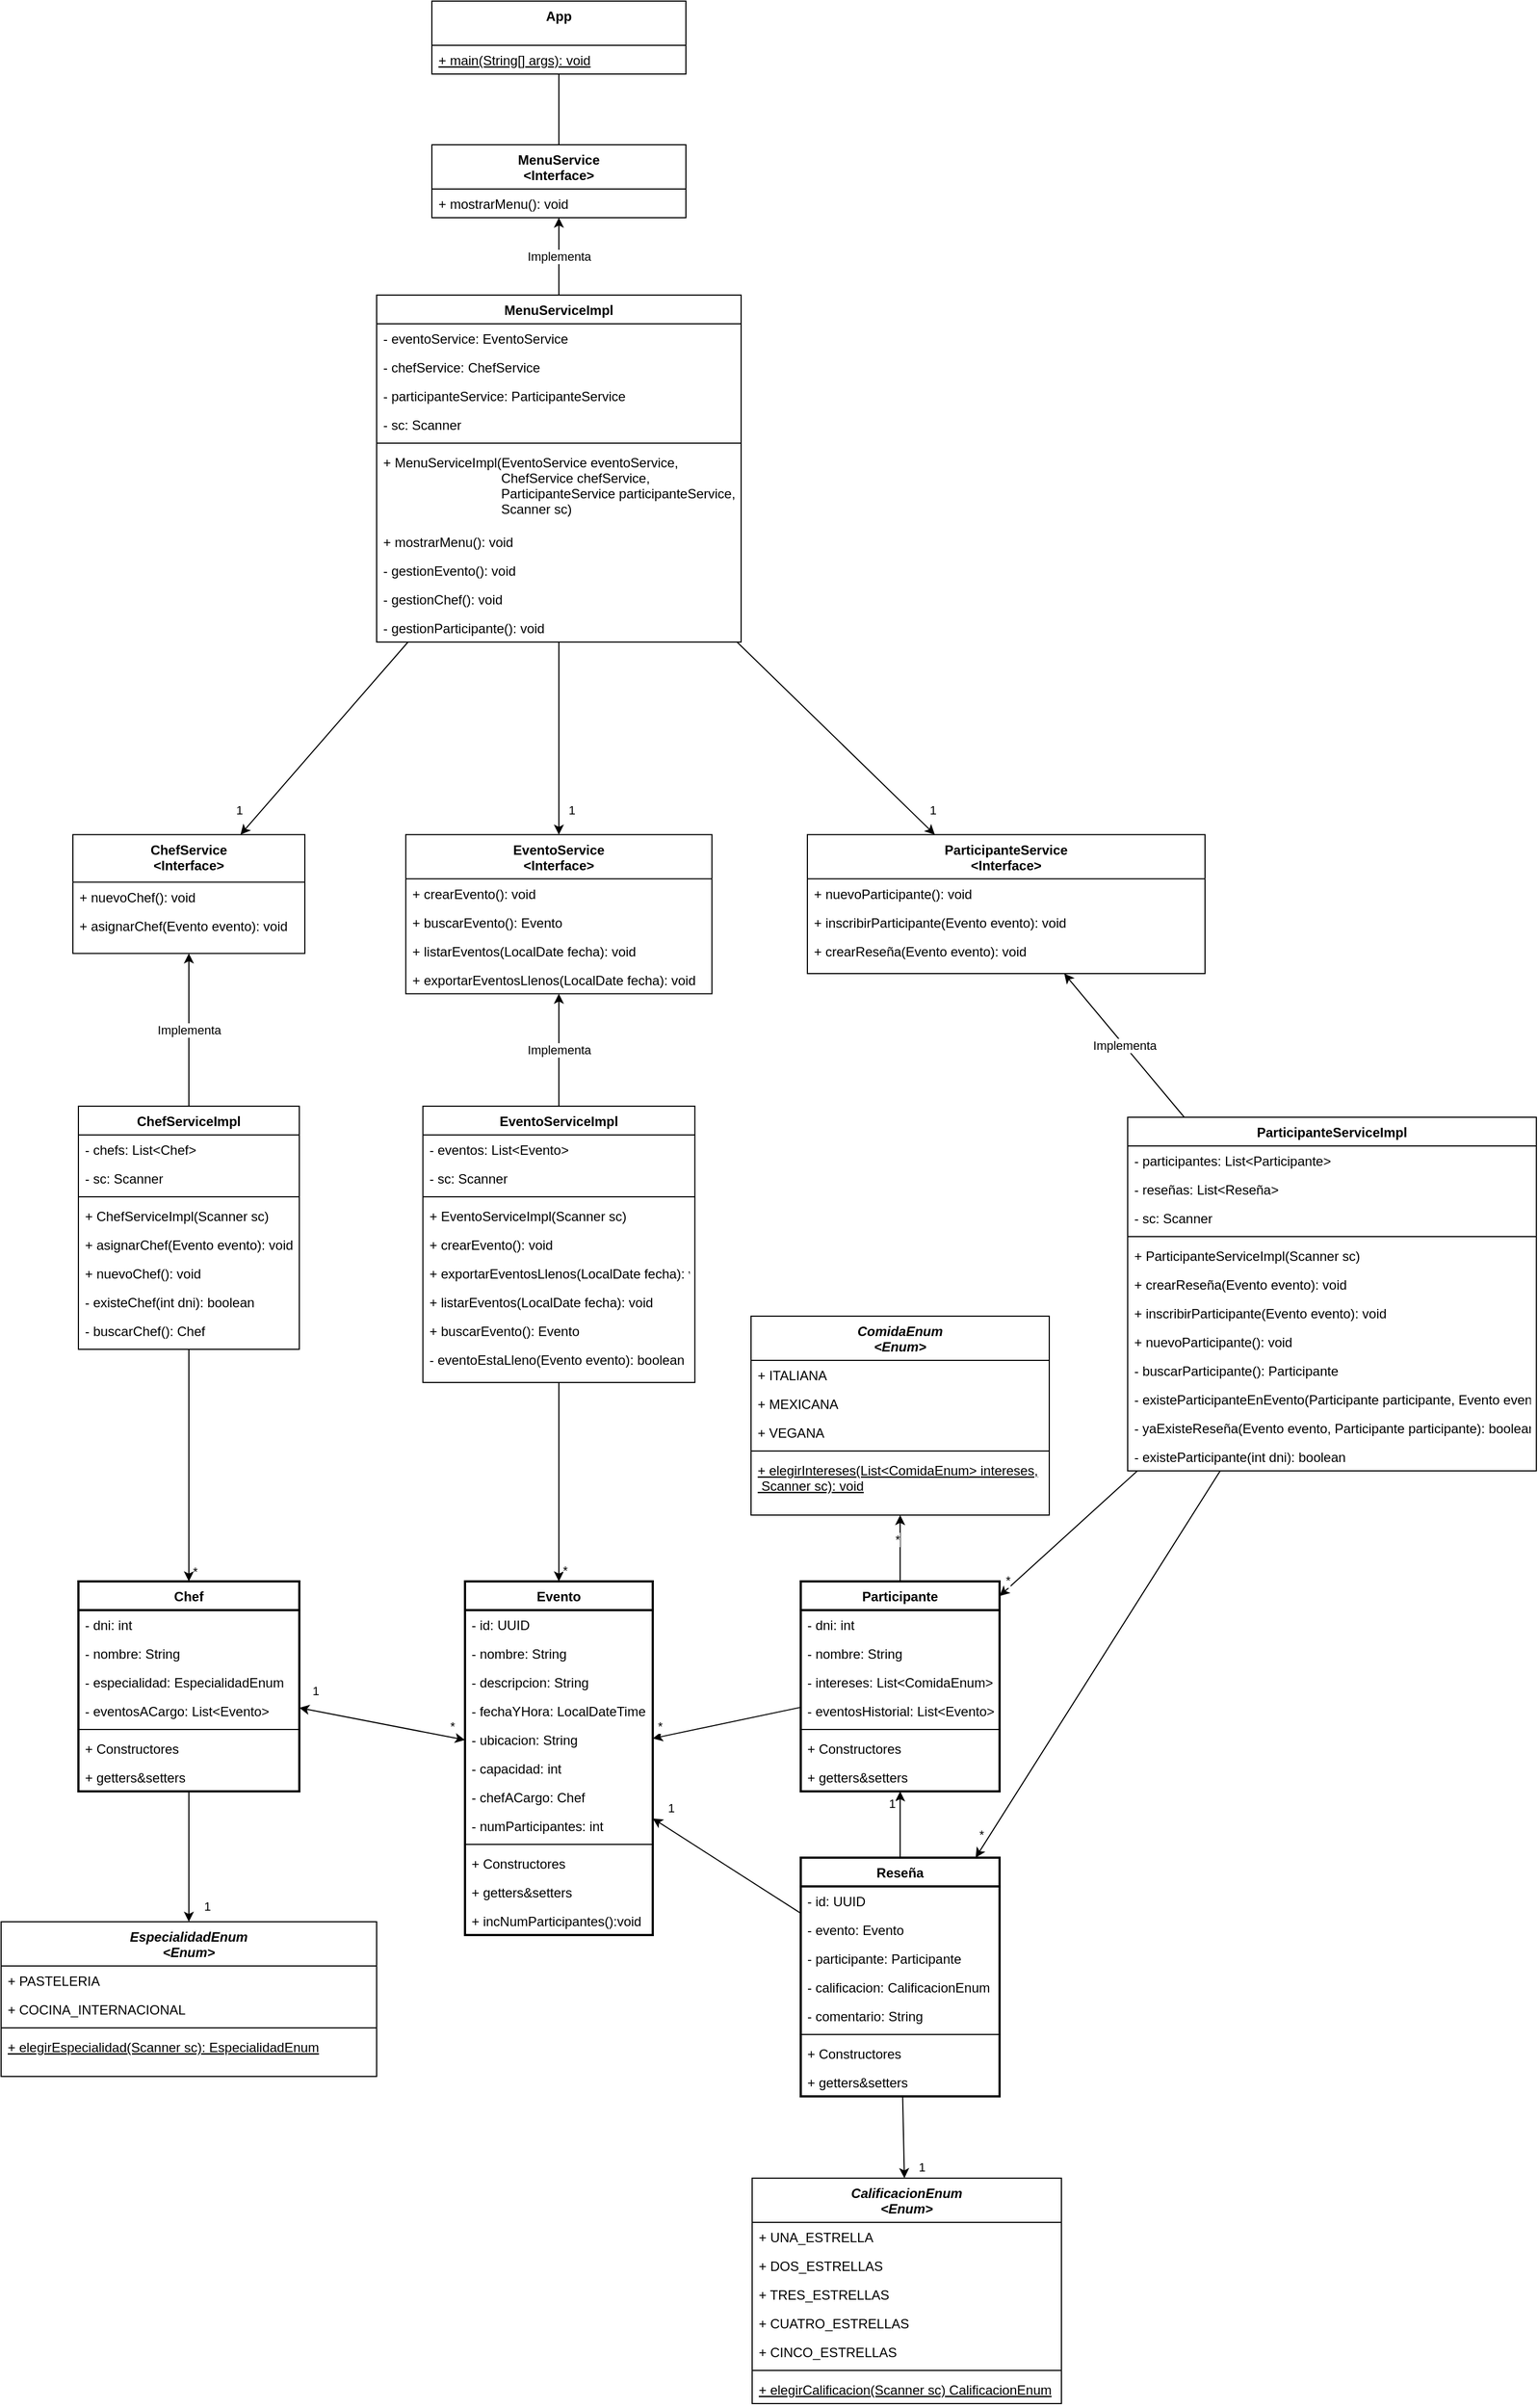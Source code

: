 <mxfile version="24.7.5">
  <diagram id="C5RBs43oDa-KdzZeNtuy" name="Page-1">
    <mxGraphModel dx="1845" dy="2944" grid="1" gridSize="10" guides="1" tooltips="1" connect="1" arrows="1" fold="1" page="1" pageScale="1" pageWidth="827" pageHeight="1169" math="0" shadow="0">
      <root>
        <mxCell id="WIyWlLk6GJQsqaUBKTNV-0" />
        <mxCell id="WIyWlLk6GJQsqaUBKTNV-1" parent="WIyWlLk6GJQsqaUBKTNV-0" />
        <mxCell id="zkfFHV4jXpPFQw0GAbJ--0" value="Evento" style="swimlane;fontStyle=1;align=center;verticalAlign=top;childLayout=stackLayout;horizontal=1;startSize=26;horizontalStack=0;resizeParent=1;resizeLast=0;collapsible=1;marginBottom=0;rounded=0;shadow=0;strokeWidth=2;" parent="WIyWlLk6GJQsqaUBKTNV-1" vertex="1">
          <mxGeometry x="20" y="240" width="170" height="320" as="geometry">
            <mxRectangle x="230" y="140" width="160" height="26" as="alternateBounds" />
          </mxGeometry>
        </mxCell>
        <mxCell id="zkfFHV4jXpPFQw0GAbJ--1" value="- id: UUID" style="text;align=left;verticalAlign=top;spacingLeft=4;spacingRight=4;overflow=hidden;rotatable=0;points=[[0,0.5],[1,0.5]];portConstraint=eastwest;" parent="zkfFHV4jXpPFQw0GAbJ--0" vertex="1">
          <mxGeometry y="26" width="170" height="26" as="geometry" />
        </mxCell>
        <mxCell id="zkfFHV4jXpPFQw0GAbJ--2" value="- nombre: String" style="text;align=left;verticalAlign=top;spacingLeft=4;spacingRight=4;overflow=hidden;rotatable=0;points=[[0,0.5],[1,0.5]];portConstraint=eastwest;rounded=0;shadow=0;html=0;" parent="zkfFHV4jXpPFQw0GAbJ--0" vertex="1">
          <mxGeometry y="52" width="170" height="26" as="geometry" />
        </mxCell>
        <mxCell id="zkfFHV4jXpPFQw0GAbJ--3" value="- descripcion: String" style="text;align=left;verticalAlign=top;spacingLeft=4;spacingRight=4;overflow=hidden;rotatable=0;points=[[0,0.5],[1,0.5]];portConstraint=eastwest;rounded=0;shadow=0;html=0;" parent="zkfFHV4jXpPFQw0GAbJ--0" vertex="1">
          <mxGeometry y="78" width="170" height="26" as="geometry" />
        </mxCell>
        <mxCell id="b6IO7Tw6n1hfaN_o9Tpw-0" value="- fechaYHora: LocalDateTime" style="text;align=left;verticalAlign=top;spacingLeft=4;spacingRight=4;overflow=hidden;rotatable=0;points=[[0,0.5],[1,0.5]];portConstraint=eastwest;rounded=0;shadow=0;html=0;" parent="zkfFHV4jXpPFQw0GAbJ--0" vertex="1">
          <mxGeometry y="104" width="170" height="26" as="geometry" />
        </mxCell>
        <mxCell id="b6IO7Tw6n1hfaN_o9Tpw-1" value="- ubicacion: String" style="text;align=left;verticalAlign=top;spacingLeft=4;spacingRight=4;overflow=hidden;rotatable=0;points=[[0,0.5],[1,0.5]];portConstraint=eastwest;rounded=0;shadow=0;html=0;" parent="zkfFHV4jXpPFQw0GAbJ--0" vertex="1">
          <mxGeometry y="130" width="170" height="26" as="geometry" />
        </mxCell>
        <mxCell id="b6IO7Tw6n1hfaN_o9Tpw-2" value="- capacidad: int" style="text;align=left;verticalAlign=top;spacingLeft=4;spacingRight=4;overflow=hidden;rotatable=0;points=[[0,0.5],[1,0.5]];portConstraint=eastwest;rounded=0;shadow=0;html=0;" parent="zkfFHV4jXpPFQw0GAbJ--0" vertex="1">
          <mxGeometry y="156" width="170" height="26" as="geometry" />
        </mxCell>
        <mxCell id="b6IO7Tw6n1hfaN_o9Tpw-3" value="- chefACargo: Chef" style="text;align=left;verticalAlign=top;spacingLeft=4;spacingRight=4;overflow=hidden;rotatable=0;points=[[0,0.5],[1,0.5]];portConstraint=eastwest;rounded=0;shadow=0;html=0;" parent="zkfFHV4jXpPFQw0GAbJ--0" vertex="1">
          <mxGeometry y="182" width="170" height="26" as="geometry" />
        </mxCell>
        <mxCell id="wT4c7gh8vurKFUiNGdvU-14" value="- numParticipantes: int" style="text;align=left;verticalAlign=top;spacingLeft=4;spacingRight=4;overflow=hidden;rotatable=0;points=[[0,0.5],[1,0.5]];portConstraint=eastwest;rounded=0;shadow=0;html=0;" parent="zkfFHV4jXpPFQw0GAbJ--0" vertex="1">
          <mxGeometry y="208" width="170" height="26" as="geometry" />
        </mxCell>
        <mxCell id="zkfFHV4jXpPFQw0GAbJ--4" value="" style="line;html=1;strokeWidth=1;align=left;verticalAlign=middle;spacingTop=-1;spacingLeft=3;spacingRight=3;rotatable=0;labelPosition=right;points=[];portConstraint=eastwest;" parent="zkfFHV4jXpPFQw0GAbJ--0" vertex="1">
          <mxGeometry y="234" width="170" height="8" as="geometry" />
        </mxCell>
        <mxCell id="JpKr2Qf1cNr2t3Nfq3L3-31" value="+ Constructores" style="text;align=left;verticalAlign=top;spacingLeft=4;spacingRight=4;overflow=hidden;rotatable=0;points=[[0,0.5],[1,0.5]];portConstraint=eastwest;" parent="zkfFHV4jXpPFQw0GAbJ--0" vertex="1">
          <mxGeometry y="242" width="170" height="26" as="geometry" />
        </mxCell>
        <mxCell id="zkfFHV4jXpPFQw0GAbJ--5" value="+ getters&amp;setters" style="text;align=left;verticalAlign=top;spacingLeft=4;spacingRight=4;overflow=hidden;rotatable=0;points=[[0,0.5],[1,0.5]];portConstraint=eastwest;" parent="zkfFHV4jXpPFQw0GAbJ--0" vertex="1">
          <mxGeometry y="268" width="170" height="26" as="geometry" />
        </mxCell>
        <mxCell id="wT4c7gh8vurKFUiNGdvU-17" value="+ incNumParticipantes():void" style="text;align=left;verticalAlign=top;spacingLeft=4;spacingRight=4;overflow=hidden;rotatable=0;points=[[0,0.5],[1,0.5]];portConstraint=eastwest;" parent="zkfFHV4jXpPFQw0GAbJ--0" vertex="1">
          <mxGeometry y="294" width="170" height="26" as="geometry" />
        </mxCell>
        <mxCell id="b6IO7Tw6n1hfaN_o9Tpw-4" value="Chef" style="swimlane;fontStyle=1;align=center;verticalAlign=top;childLayout=stackLayout;horizontal=1;startSize=26;horizontalStack=0;resizeParent=1;resizeLast=0;collapsible=1;marginBottom=0;rounded=0;shadow=0;strokeWidth=2;" parent="WIyWlLk6GJQsqaUBKTNV-1" vertex="1">
          <mxGeometry x="-330" y="240" width="200" height="190" as="geometry">
            <mxRectangle x="230" y="140" width="160" height="26" as="alternateBounds" />
          </mxGeometry>
        </mxCell>
        <mxCell id="b6IO7Tw6n1hfaN_o9Tpw-5" value="- dni: int" style="text;align=left;verticalAlign=top;spacingLeft=4;spacingRight=4;overflow=hidden;rotatable=0;points=[[0,0.5],[1,0.5]];portConstraint=eastwest;" parent="b6IO7Tw6n1hfaN_o9Tpw-4" vertex="1">
          <mxGeometry y="26" width="200" height="26" as="geometry" />
        </mxCell>
        <mxCell id="b6IO7Tw6n1hfaN_o9Tpw-6" value="- nombre: String" style="text;align=left;verticalAlign=top;spacingLeft=4;spacingRight=4;overflow=hidden;rotatable=0;points=[[0,0.5],[1,0.5]];portConstraint=eastwest;rounded=0;shadow=0;html=0;" parent="b6IO7Tw6n1hfaN_o9Tpw-4" vertex="1">
          <mxGeometry y="52" width="200" height="26" as="geometry" />
        </mxCell>
        <mxCell id="b6IO7Tw6n1hfaN_o9Tpw-7" value="- especialidad: EspecialidadEnum" style="text;align=left;verticalAlign=top;spacingLeft=4;spacingRight=4;overflow=hidden;rotatable=0;points=[[0,0.5],[1,0.5]];portConstraint=eastwest;rounded=0;shadow=0;html=0;" parent="b6IO7Tw6n1hfaN_o9Tpw-4" vertex="1">
          <mxGeometry y="78" width="200" height="26" as="geometry" />
        </mxCell>
        <mxCell id="b6IO7Tw6n1hfaN_o9Tpw-8" value="- eventosACargo: List&lt;Evento&gt;" style="text;align=left;verticalAlign=top;spacingLeft=4;spacingRight=4;overflow=hidden;rotatable=0;points=[[0,0.5],[1,0.5]];portConstraint=eastwest;rounded=0;shadow=0;html=0;" parent="b6IO7Tw6n1hfaN_o9Tpw-4" vertex="1">
          <mxGeometry y="104" width="200" height="26" as="geometry" />
        </mxCell>
        <mxCell id="b6IO7Tw6n1hfaN_o9Tpw-12" value="" style="line;html=1;strokeWidth=1;align=left;verticalAlign=middle;spacingTop=-1;spacingLeft=3;spacingRight=3;rotatable=0;labelPosition=right;points=[];portConstraint=eastwest;" parent="b6IO7Tw6n1hfaN_o9Tpw-4" vertex="1">
          <mxGeometry y="130" width="200" height="8" as="geometry" />
        </mxCell>
        <mxCell id="b6IO7Tw6n1hfaN_o9Tpw-13" value="+ Constructores" style="text;align=left;verticalAlign=top;spacingLeft=4;spacingRight=4;overflow=hidden;rotatable=0;points=[[0,0.5],[1,0.5]];portConstraint=eastwest;" parent="b6IO7Tw6n1hfaN_o9Tpw-4" vertex="1">
          <mxGeometry y="138" width="200" height="26" as="geometry" />
        </mxCell>
        <mxCell id="JpKr2Qf1cNr2t3Nfq3L3-30" value="+ getters&amp;setters" style="text;align=left;verticalAlign=top;spacingLeft=4;spacingRight=4;overflow=hidden;rotatable=0;points=[[0,0.5],[1,0.5]];portConstraint=eastwest;" parent="b6IO7Tw6n1hfaN_o9Tpw-4" vertex="1">
          <mxGeometry y="164" width="200" height="26" as="geometry" />
        </mxCell>
        <mxCell id="b6IO7Tw6n1hfaN_o9Tpw-14" value="EspecialidadEnum&#xa;&lt;Enum&gt;" style="swimlane;fontStyle=3;align=center;verticalAlign=top;childLayout=stackLayout;horizontal=1;startSize=40;horizontalStack=0;resizeParent=1;resizeLast=0;collapsible=1;marginBottom=0;rounded=0;shadow=0;strokeWidth=1;" parent="WIyWlLk6GJQsqaUBKTNV-1" vertex="1">
          <mxGeometry x="-400" y="548" width="340" height="140" as="geometry">
            <mxRectangle x="230" y="140" width="160" height="26" as="alternateBounds" />
          </mxGeometry>
        </mxCell>
        <mxCell id="b6IO7Tw6n1hfaN_o9Tpw-15" value="+ PASTELERIA" style="text;align=left;verticalAlign=top;spacingLeft=4;spacingRight=4;overflow=hidden;rotatable=0;points=[[0,0.5],[1,0.5]];portConstraint=eastwest;" parent="b6IO7Tw6n1hfaN_o9Tpw-14" vertex="1">
          <mxGeometry y="40" width="340" height="26" as="geometry" />
        </mxCell>
        <mxCell id="b6IO7Tw6n1hfaN_o9Tpw-24" value="+ COCINA_INTERNACIONAL" style="text;align=left;verticalAlign=top;spacingLeft=4;spacingRight=4;overflow=hidden;rotatable=0;points=[[0,0.5],[1,0.5]];portConstraint=eastwest;" parent="b6IO7Tw6n1hfaN_o9Tpw-14" vertex="1">
          <mxGeometry y="66" width="340" height="26" as="geometry" />
        </mxCell>
        <mxCell id="wT4c7gh8vurKFUiNGdvU-2" value="" style="line;html=1;strokeWidth=1;align=left;verticalAlign=middle;spacingTop=-1;spacingLeft=3;spacingRight=3;rotatable=0;labelPosition=right;points=[];portConstraint=eastwest;" parent="b6IO7Tw6n1hfaN_o9Tpw-14" vertex="1">
          <mxGeometry y="92" width="340" height="8" as="geometry" />
        </mxCell>
        <mxCell id="wT4c7gh8vurKFUiNGdvU-3" value="+ elegirEspecialidad(Scanner sc): EspecialidadEnum" style="text;align=left;verticalAlign=top;spacingLeft=4;spacingRight=4;overflow=hidden;rotatable=0;points=[[0,0.5],[1,0.5]];portConstraint=eastwest;rounded=0;shadow=0;html=0;fontStyle=4" parent="b6IO7Tw6n1hfaN_o9Tpw-14" vertex="1">
          <mxGeometry y="100" width="340" height="26" as="geometry" />
        </mxCell>
        <mxCell id="b6IO7Tw6n1hfaN_o9Tpw-25" value="Participante" style="swimlane;fontStyle=1;align=center;verticalAlign=top;childLayout=stackLayout;horizontal=1;startSize=26;horizontalStack=0;resizeParent=1;resizeLast=0;collapsible=1;marginBottom=0;rounded=0;shadow=0;strokeWidth=2;" parent="WIyWlLk6GJQsqaUBKTNV-1" vertex="1">
          <mxGeometry x="324" y="240" width="180" height="190" as="geometry">
            <mxRectangle x="230" y="140" width="160" height="26" as="alternateBounds" />
          </mxGeometry>
        </mxCell>
        <mxCell id="b6IO7Tw6n1hfaN_o9Tpw-26" value="- dni: int" style="text;align=left;verticalAlign=top;spacingLeft=4;spacingRight=4;overflow=hidden;rotatable=0;points=[[0,0.5],[1,0.5]];portConstraint=eastwest;" parent="b6IO7Tw6n1hfaN_o9Tpw-25" vertex="1">
          <mxGeometry y="26" width="180" height="26" as="geometry" />
        </mxCell>
        <mxCell id="b6IO7Tw6n1hfaN_o9Tpw-27" value="- nombre: String" style="text;align=left;verticalAlign=top;spacingLeft=4;spacingRight=4;overflow=hidden;rotatable=0;points=[[0,0.5],[1,0.5]];portConstraint=eastwest;rounded=0;shadow=0;html=0;" parent="b6IO7Tw6n1hfaN_o9Tpw-25" vertex="1">
          <mxGeometry y="52" width="180" height="26" as="geometry" />
        </mxCell>
        <mxCell id="b6IO7Tw6n1hfaN_o9Tpw-28" value="- intereses: List&lt;ComidaEnum&gt;" style="text;align=left;verticalAlign=top;spacingLeft=4;spacingRight=4;overflow=hidden;rotatable=0;points=[[0,0.5],[1,0.5]];portConstraint=eastwest;rounded=0;shadow=0;html=0;" parent="b6IO7Tw6n1hfaN_o9Tpw-25" vertex="1">
          <mxGeometry y="78" width="180" height="26" as="geometry" />
        </mxCell>
        <mxCell id="b6IO7Tw6n1hfaN_o9Tpw-29" value="- eventosHistorial: List&lt;Evento&gt;" style="text;align=left;verticalAlign=top;spacingLeft=4;spacingRight=4;overflow=hidden;rotatable=0;points=[[0,0.5],[1,0.5]];portConstraint=eastwest;rounded=0;shadow=0;html=0;" parent="b6IO7Tw6n1hfaN_o9Tpw-25" vertex="1">
          <mxGeometry y="104" width="180" height="26" as="geometry" />
        </mxCell>
        <mxCell id="b6IO7Tw6n1hfaN_o9Tpw-30" value="" style="line;html=1;strokeWidth=1;align=left;verticalAlign=middle;spacingTop=-1;spacingLeft=3;spacingRight=3;rotatable=0;labelPosition=right;points=[];portConstraint=eastwest;" parent="b6IO7Tw6n1hfaN_o9Tpw-25" vertex="1">
          <mxGeometry y="130" width="180" height="8" as="geometry" />
        </mxCell>
        <mxCell id="JpKr2Qf1cNr2t3Nfq3L3-32" value="+ Constructores" style="text;align=left;verticalAlign=top;spacingLeft=4;spacingRight=4;overflow=hidden;rotatable=0;points=[[0,0.5],[1,0.5]];portConstraint=eastwest;" parent="b6IO7Tw6n1hfaN_o9Tpw-25" vertex="1">
          <mxGeometry y="138" width="180" height="26" as="geometry" />
        </mxCell>
        <mxCell id="b6IO7Tw6n1hfaN_o9Tpw-31" value="+ getters&amp;setters" style="text;align=left;verticalAlign=top;spacingLeft=4;spacingRight=4;overflow=hidden;rotatable=0;points=[[0,0.5],[1,0.5]];portConstraint=eastwest;" parent="b6IO7Tw6n1hfaN_o9Tpw-25" vertex="1">
          <mxGeometry y="164" width="180" height="26" as="geometry" />
        </mxCell>
        <mxCell id="b6IO7Tw6n1hfaN_o9Tpw-32" value="ComidaEnum&#xa;&lt;Enum&gt;" style="swimlane;fontStyle=3;align=center;verticalAlign=top;childLayout=stackLayout;horizontal=1;startSize=40;horizontalStack=0;resizeParent=1;resizeLast=0;collapsible=1;marginBottom=0;rounded=0;shadow=0;strokeWidth=1;" parent="WIyWlLk6GJQsqaUBKTNV-1" vertex="1">
          <mxGeometry x="279" width="270" height="180" as="geometry">
            <mxRectangle x="230" y="140" width="160" height="26" as="alternateBounds" />
          </mxGeometry>
        </mxCell>
        <mxCell id="b6IO7Tw6n1hfaN_o9Tpw-33" value="+ ITALIANA" style="text;align=left;verticalAlign=top;spacingLeft=4;spacingRight=4;overflow=hidden;rotatable=0;points=[[0,0.5],[1,0.5]];portConstraint=eastwest;" parent="b6IO7Tw6n1hfaN_o9Tpw-32" vertex="1">
          <mxGeometry y="40" width="270" height="26" as="geometry" />
        </mxCell>
        <mxCell id="b6IO7Tw6n1hfaN_o9Tpw-34" value="+ MEXICANA" style="text;align=left;verticalAlign=top;spacingLeft=4;spacingRight=4;overflow=hidden;rotatable=0;points=[[0,0.5],[1,0.5]];portConstraint=eastwest;" parent="b6IO7Tw6n1hfaN_o9Tpw-32" vertex="1">
          <mxGeometry y="66" width="270" height="26" as="geometry" />
        </mxCell>
        <mxCell id="b6IO7Tw6n1hfaN_o9Tpw-35" value="+ VEGANA" style="text;align=left;verticalAlign=top;spacingLeft=4;spacingRight=4;overflow=hidden;rotatable=0;points=[[0,0.5],[1,0.5]];portConstraint=eastwest;" parent="b6IO7Tw6n1hfaN_o9Tpw-32" vertex="1">
          <mxGeometry y="92" width="270" height="26" as="geometry" />
        </mxCell>
        <mxCell id="wT4c7gh8vurKFUiNGdvU-6" value="" style="line;html=1;strokeWidth=1;align=left;verticalAlign=middle;spacingTop=-1;spacingLeft=3;spacingRight=3;rotatable=0;labelPosition=right;points=[];portConstraint=eastwest;" parent="b6IO7Tw6n1hfaN_o9Tpw-32" vertex="1">
          <mxGeometry y="118" width="270" height="8" as="geometry" />
        </mxCell>
        <mxCell id="wT4c7gh8vurKFUiNGdvU-7" value="+ elegirIntereses(List&lt;ComidaEnum&gt; intereses,&#xa; Scanner sc): void" style="text;align=left;verticalAlign=top;spacingLeft=4;spacingRight=4;overflow=hidden;rotatable=0;points=[[0,0.5],[1,0.5]];portConstraint=eastwest;rounded=0;shadow=0;html=0;fontStyle=4" parent="b6IO7Tw6n1hfaN_o9Tpw-32" vertex="1">
          <mxGeometry y="126" width="270" height="54" as="geometry" />
        </mxCell>
        <mxCell id="b6IO7Tw6n1hfaN_o9Tpw-36" value="Reseña" style="swimlane;fontStyle=1;align=center;verticalAlign=top;childLayout=stackLayout;horizontal=1;startSize=26;horizontalStack=0;resizeParent=1;resizeLast=0;collapsible=1;marginBottom=0;rounded=0;shadow=0;strokeWidth=2;" parent="WIyWlLk6GJQsqaUBKTNV-1" vertex="1">
          <mxGeometry x="324" y="490" width="180" height="216" as="geometry">
            <mxRectangle x="230" y="140" width="160" height="26" as="alternateBounds" />
          </mxGeometry>
        </mxCell>
        <mxCell id="b6IO7Tw6n1hfaN_o9Tpw-37" value="- id: UUID" style="text;align=left;verticalAlign=top;spacingLeft=4;spacingRight=4;overflow=hidden;rotatable=0;points=[[0,0.5],[1,0.5]];portConstraint=eastwest;" parent="b6IO7Tw6n1hfaN_o9Tpw-36" vertex="1">
          <mxGeometry y="26" width="180" height="26" as="geometry" />
        </mxCell>
        <mxCell id="b6IO7Tw6n1hfaN_o9Tpw-38" value="- evento: Evento" style="text;align=left;verticalAlign=top;spacingLeft=4;spacingRight=4;overflow=hidden;rotatable=0;points=[[0,0.5],[1,0.5]];portConstraint=eastwest;rounded=0;shadow=0;html=0;" parent="b6IO7Tw6n1hfaN_o9Tpw-36" vertex="1">
          <mxGeometry y="52" width="180" height="26" as="geometry" />
        </mxCell>
        <mxCell id="b6IO7Tw6n1hfaN_o9Tpw-39" value="- participante: Participante" style="text;align=left;verticalAlign=top;spacingLeft=4;spacingRight=4;overflow=hidden;rotatable=0;points=[[0,0.5],[1,0.5]];portConstraint=eastwest;rounded=0;shadow=0;html=0;" parent="b6IO7Tw6n1hfaN_o9Tpw-36" vertex="1">
          <mxGeometry y="78" width="180" height="26" as="geometry" />
        </mxCell>
        <mxCell id="b6IO7Tw6n1hfaN_o9Tpw-40" value="- calificacion: CalificacionEnum" style="text;align=left;verticalAlign=top;spacingLeft=4;spacingRight=4;overflow=hidden;rotatable=0;points=[[0,0.5],[1,0.5]];portConstraint=eastwest;rounded=0;shadow=0;html=0;" parent="b6IO7Tw6n1hfaN_o9Tpw-36" vertex="1">
          <mxGeometry y="104" width="180" height="26" as="geometry" />
        </mxCell>
        <mxCell id="b6IO7Tw6n1hfaN_o9Tpw-60" value="- comentario: String" style="text;align=left;verticalAlign=top;spacingLeft=4;spacingRight=4;overflow=hidden;rotatable=0;points=[[0,0.5],[1,0.5]];portConstraint=eastwest;rounded=0;shadow=0;html=0;" parent="b6IO7Tw6n1hfaN_o9Tpw-36" vertex="1">
          <mxGeometry y="130" width="180" height="26" as="geometry" />
        </mxCell>
        <mxCell id="b6IO7Tw6n1hfaN_o9Tpw-41" value="" style="line;html=1;strokeWidth=1;align=left;verticalAlign=middle;spacingTop=-1;spacingLeft=3;spacingRight=3;rotatable=0;labelPosition=right;points=[];portConstraint=eastwest;" parent="b6IO7Tw6n1hfaN_o9Tpw-36" vertex="1">
          <mxGeometry y="156" width="180" height="8" as="geometry" />
        </mxCell>
        <mxCell id="JpKr2Qf1cNr2t3Nfq3L3-33" value="+ Constructores" style="text;align=left;verticalAlign=top;spacingLeft=4;spacingRight=4;overflow=hidden;rotatable=0;points=[[0,0.5],[1,0.5]];portConstraint=eastwest;" parent="b6IO7Tw6n1hfaN_o9Tpw-36" vertex="1">
          <mxGeometry y="164" width="180" height="26" as="geometry" />
        </mxCell>
        <mxCell id="b6IO7Tw6n1hfaN_o9Tpw-42" value="+ getters&amp;setters" style="text;align=left;verticalAlign=top;spacingLeft=4;spacingRight=4;overflow=hidden;rotatable=0;points=[[0,0.5],[1,0.5]];portConstraint=eastwest;" parent="b6IO7Tw6n1hfaN_o9Tpw-36" vertex="1">
          <mxGeometry y="190" width="180" height="26" as="geometry" />
        </mxCell>
        <mxCell id="b6IO7Tw6n1hfaN_o9Tpw-43" value="CalificacionEnum&#xa;&lt;Enum&gt;" style="swimlane;fontStyle=3;align=center;verticalAlign=top;childLayout=stackLayout;horizontal=1;startSize=40;horizontalStack=0;resizeParent=1;resizeLast=0;collapsible=1;marginBottom=0;rounded=0;shadow=0;strokeWidth=1;" parent="WIyWlLk6GJQsqaUBKTNV-1" vertex="1">
          <mxGeometry x="280" y="780" width="280" height="204" as="geometry">
            <mxRectangle x="230" y="140" width="160" height="26" as="alternateBounds" />
          </mxGeometry>
        </mxCell>
        <mxCell id="b6IO7Tw6n1hfaN_o9Tpw-44" value="+ UNA_ESTRELLA" style="text;align=left;verticalAlign=top;spacingLeft=4;spacingRight=4;overflow=hidden;rotatable=0;points=[[0,0.5],[1,0.5]];portConstraint=eastwest;" parent="b6IO7Tw6n1hfaN_o9Tpw-43" vertex="1">
          <mxGeometry y="40" width="280" height="26" as="geometry" />
        </mxCell>
        <mxCell id="b6IO7Tw6n1hfaN_o9Tpw-45" value="+ DOS_ESTRELLAS" style="text;align=left;verticalAlign=top;spacingLeft=4;spacingRight=4;overflow=hidden;rotatable=0;points=[[0,0.5],[1,0.5]];portConstraint=eastwest;" parent="b6IO7Tw6n1hfaN_o9Tpw-43" vertex="1">
          <mxGeometry y="66" width="280" height="26" as="geometry" />
        </mxCell>
        <mxCell id="b6IO7Tw6n1hfaN_o9Tpw-47" value="+ TRES_ESTRELLAS" style="text;align=left;verticalAlign=top;spacingLeft=4;spacingRight=4;overflow=hidden;rotatable=0;points=[[0,0.5],[1,0.5]];portConstraint=eastwest;" parent="b6IO7Tw6n1hfaN_o9Tpw-43" vertex="1">
          <mxGeometry y="92" width="280" height="26" as="geometry" />
        </mxCell>
        <mxCell id="b6IO7Tw6n1hfaN_o9Tpw-48" value="+ CUATRO_ESTRELLAS" style="text;align=left;verticalAlign=top;spacingLeft=4;spacingRight=4;overflow=hidden;rotatable=0;points=[[0,0.5],[1,0.5]];portConstraint=eastwest;" parent="b6IO7Tw6n1hfaN_o9Tpw-43" vertex="1">
          <mxGeometry y="118" width="280" height="26" as="geometry" />
        </mxCell>
        <mxCell id="b6IO7Tw6n1hfaN_o9Tpw-49" value="+ CINCO_ESTRELLAS" style="text;align=left;verticalAlign=top;spacingLeft=4;spacingRight=4;overflow=hidden;rotatable=0;points=[[0,0.5],[1,0.5]];portConstraint=eastwest;" parent="b6IO7Tw6n1hfaN_o9Tpw-43" vertex="1">
          <mxGeometry y="144" width="280" height="26" as="geometry" />
        </mxCell>
        <mxCell id="j-wXI0DyIEltd6m72D1K-24" value="" style="line;html=1;strokeWidth=1;align=left;verticalAlign=middle;spacingTop=-1;spacingLeft=3;spacingRight=3;rotatable=0;labelPosition=right;points=[];portConstraint=eastwest;" parent="b6IO7Tw6n1hfaN_o9Tpw-43" vertex="1">
          <mxGeometry y="170" width="280" height="8" as="geometry" />
        </mxCell>
        <mxCell id="j-wXI0DyIEltd6m72D1K-25" value="+ elegirCalificacion(Scanner sc) CalificacionEnum" style="text;align=left;verticalAlign=top;spacingLeft=4;spacingRight=4;overflow=hidden;rotatable=0;points=[[0,0.5],[1,0.5]];portConstraint=eastwest;fontStyle=4" parent="b6IO7Tw6n1hfaN_o9Tpw-43" vertex="1">
          <mxGeometry y="178" width="280" height="26" as="geometry" />
        </mxCell>
        <mxCell id="b6IO7Tw6n1hfaN_o9Tpw-63" value="ChefServiceImpl" style="swimlane;fontStyle=1;align=center;verticalAlign=top;childLayout=stackLayout;horizontal=1;startSize=26;horizontalStack=0;resizeParent=1;resizeLast=0;collapsible=1;marginBottom=0;rounded=0;shadow=0;strokeWidth=1;" parent="WIyWlLk6GJQsqaUBKTNV-1" vertex="1">
          <mxGeometry x="-330" y="-190" width="200" height="220" as="geometry">
            <mxRectangle x="230" y="140" width="160" height="26" as="alternateBounds" />
          </mxGeometry>
        </mxCell>
        <mxCell id="b6IO7Tw6n1hfaN_o9Tpw-64" value="- chefs: List&lt;Chef&gt;" style="text;align=left;verticalAlign=top;spacingLeft=4;spacingRight=4;overflow=hidden;rotatable=0;points=[[0,0.5],[1,0.5]];portConstraint=eastwest;" parent="b6IO7Tw6n1hfaN_o9Tpw-63" vertex="1">
          <mxGeometry y="26" width="200" height="26" as="geometry" />
        </mxCell>
        <mxCell id="CMZCFLpozK9ag07zlBPE-0" value="- sc: Scanner" style="text;align=left;verticalAlign=top;spacingLeft=4;spacingRight=4;overflow=hidden;rotatable=0;points=[[0,0.5],[1,0.5]];portConstraint=eastwest;" parent="b6IO7Tw6n1hfaN_o9Tpw-63" vertex="1">
          <mxGeometry y="52" width="200" height="26" as="geometry" />
        </mxCell>
        <mxCell id="b6IO7Tw6n1hfaN_o9Tpw-68" value="" style="line;html=1;strokeWidth=1;align=left;verticalAlign=middle;spacingTop=-1;spacingLeft=3;spacingRight=3;rotatable=0;labelPosition=right;points=[];portConstraint=eastwest;" parent="b6IO7Tw6n1hfaN_o9Tpw-63" vertex="1">
          <mxGeometry y="78" width="200" height="8" as="geometry" />
        </mxCell>
        <mxCell id="b6IO7Tw6n1hfaN_o9Tpw-69" value="+ ChefServiceImpl(Scanner sc)" style="text;align=left;verticalAlign=top;spacingLeft=4;spacingRight=4;overflow=hidden;rotatable=0;points=[[0,0.5],[1,0.5]];portConstraint=eastwest;" parent="b6IO7Tw6n1hfaN_o9Tpw-63" vertex="1">
          <mxGeometry y="86" width="200" height="26" as="geometry" />
        </mxCell>
        <mxCell id="b6IO7Tw6n1hfaN_o9Tpw-82" value="+ asignarChef(Evento evento): void" style="text;align=left;verticalAlign=top;spacingLeft=4;spacingRight=4;overflow=hidden;rotatable=0;points=[[0,0.5],[1,0.5]];portConstraint=eastwest;" parent="b6IO7Tw6n1hfaN_o9Tpw-63" vertex="1">
          <mxGeometry y="112" width="200" height="26" as="geometry" />
        </mxCell>
        <mxCell id="tSSNcbEtWkNVCMvlj1k6-0" value="+ nuevoChef(): void" style="text;align=left;verticalAlign=top;spacingLeft=4;spacingRight=4;overflow=hidden;rotatable=0;points=[[0,0.5],[1,0.5]];portConstraint=eastwest;" parent="b6IO7Tw6n1hfaN_o9Tpw-63" vertex="1">
          <mxGeometry y="138" width="200" height="26" as="geometry" />
        </mxCell>
        <mxCell id="wT4c7gh8vurKFUiNGdvU-0" value="- existeChef(int dni): boolean" style="text;align=left;verticalAlign=top;spacingLeft=4;spacingRight=4;overflow=hidden;rotatable=0;points=[[0,0.5],[1,0.5]];portConstraint=eastwest;" parent="b6IO7Tw6n1hfaN_o9Tpw-63" vertex="1">
          <mxGeometry y="164" width="200" height="26" as="geometry" />
        </mxCell>
        <mxCell id="b6IO7Tw6n1hfaN_o9Tpw-81" value="- buscarChef(): Chef" style="text;align=left;verticalAlign=top;spacingLeft=4;spacingRight=4;overflow=hidden;rotatable=0;points=[[0,0.5],[1,0.5]];portConstraint=eastwest;" parent="b6IO7Tw6n1hfaN_o9Tpw-63" vertex="1">
          <mxGeometry y="190" width="200" height="26" as="geometry" />
        </mxCell>
        <mxCell id="b6IO7Tw6n1hfaN_o9Tpw-83" value="EventoServiceImpl" style="swimlane;fontStyle=1;align=center;verticalAlign=top;childLayout=stackLayout;horizontal=1;startSize=26;horizontalStack=0;resizeParent=1;resizeLast=0;collapsible=1;marginBottom=0;rounded=0;shadow=0;strokeWidth=1;" parent="WIyWlLk6GJQsqaUBKTNV-1" vertex="1">
          <mxGeometry x="-18.12" y="-190" width="246.25" height="250" as="geometry">
            <mxRectangle x="230" y="140" width="160" height="26" as="alternateBounds" />
          </mxGeometry>
        </mxCell>
        <mxCell id="b6IO7Tw6n1hfaN_o9Tpw-84" value="- eventos: List&lt;Evento&gt;" style="text;align=left;verticalAlign=top;spacingLeft=4;spacingRight=4;overflow=hidden;rotatable=0;points=[[0,0.5],[1,0.5]];portConstraint=eastwest;" parent="b6IO7Tw6n1hfaN_o9Tpw-83" vertex="1">
          <mxGeometry y="26" width="246.25" height="26" as="geometry" />
        </mxCell>
        <mxCell id="CMZCFLpozK9ag07zlBPE-2" value="- sc: Scanner" style="text;align=left;verticalAlign=top;spacingLeft=4;spacingRight=4;overflow=hidden;rotatable=0;points=[[0,0.5],[1,0.5]];portConstraint=eastwest;" parent="b6IO7Tw6n1hfaN_o9Tpw-83" vertex="1">
          <mxGeometry y="52" width="246.25" height="26" as="geometry" />
        </mxCell>
        <mxCell id="b6IO7Tw6n1hfaN_o9Tpw-85" value="" style="line;html=1;strokeWidth=1;align=left;verticalAlign=middle;spacingTop=-1;spacingLeft=3;spacingRight=3;rotatable=0;labelPosition=right;points=[];portConstraint=eastwest;" parent="b6IO7Tw6n1hfaN_o9Tpw-83" vertex="1">
          <mxGeometry y="78" width="246.25" height="8" as="geometry" />
        </mxCell>
        <mxCell id="tSSNcbEtWkNVCMvlj1k6-1" value="+ EventoServiceImpl(Scanner sc)" style="text;align=left;verticalAlign=top;spacingLeft=4;spacingRight=4;overflow=hidden;rotatable=0;points=[[0,0.5],[1,0.5]];portConstraint=eastwest;" parent="b6IO7Tw6n1hfaN_o9Tpw-83" vertex="1">
          <mxGeometry y="86" width="246.25" height="26" as="geometry" />
        </mxCell>
        <mxCell id="b6IO7Tw6n1hfaN_o9Tpw-86" value="+ crearEvento(): void" style="text;align=left;verticalAlign=top;spacingLeft=4;spacingRight=4;overflow=hidden;rotatable=0;points=[[0,0.5],[1,0.5]];portConstraint=eastwest;" parent="b6IO7Tw6n1hfaN_o9Tpw-83" vertex="1">
          <mxGeometry y="112" width="246.25" height="26" as="geometry" />
        </mxCell>
        <mxCell id="b6IO7Tw6n1hfaN_o9Tpw-96" value="+ exportarEventosLlenos(LocalDate fecha): void" style="text;align=left;verticalAlign=top;spacingLeft=4;spacingRight=4;overflow=hidden;rotatable=0;points=[[0,0.5],[1,0.5]];portConstraint=eastwest;" parent="b6IO7Tw6n1hfaN_o9Tpw-83" vertex="1">
          <mxGeometry y="138" width="246.25" height="26" as="geometry" />
        </mxCell>
        <mxCell id="b6IO7Tw6n1hfaN_o9Tpw-95" value="+ listarEventos(LocalDate fecha): void" style="text;align=left;verticalAlign=top;spacingLeft=4;spacingRight=4;overflow=hidden;rotatable=0;points=[[0,0.5],[1,0.5]];portConstraint=eastwest;" parent="b6IO7Tw6n1hfaN_o9Tpw-83" vertex="1">
          <mxGeometry y="164" width="246.25" height="26" as="geometry" />
        </mxCell>
        <mxCell id="wT4c7gh8vurKFUiNGdvU-13" value="+ buscarEvento(): Evento" style="text;align=left;verticalAlign=top;spacingLeft=4;spacingRight=4;overflow=hidden;rotatable=0;points=[[0,0.5],[1,0.5]];portConstraint=eastwest;" parent="b6IO7Tw6n1hfaN_o9Tpw-83" vertex="1">
          <mxGeometry y="190" width="246.25" height="26" as="geometry" />
        </mxCell>
        <mxCell id="b6IO7Tw6n1hfaN_o9Tpw-87" value="- eventoEstaLleno(Evento evento): boolean" style="text;align=left;verticalAlign=top;spacingLeft=4;spacingRight=4;overflow=hidden;rotatable=0;points=[[0,0.5],[1,0.5]];portConstraint=eastwest;" parent="b6IO7Tw6n1hfaN_o9Tpw-83" vertex="1">
          <mxGeometry y="216" width="246.25" height="26" as="geometry" />
        </mxCell>
        <mxCell id="b6IO7Tw6n1hfaN_o9Tpw-89" value="ParticipanteServiceImpl" style="swimlane;fontStyle=1;align=center;verticalAlign=top;childLayout=stackLayout;horizontal=1;startSize=26;horizontalStack=0;resizeParent=1;resizeLast=0;collapsible=1;marginBottom=0;rounded=0;shadow=0;strokeWidth=1;" parent="WIyWlLk6GJQsqaUBKTNV-1" vertex="1">
          <mxGeometry x="620" y="-180" width="370" height="320" as="geometry">
            <mxRectangle x="230" y="140" width="160" height="26" as="alternateBounds" />
          </mxGeometry>
        </mxCell>
        <mxCell id="b6IO7Tw6n1hfaN_o9Tpw-90" value="- participantes: List&lt;Participante&gt;" style="text;align=left;verticalAlign=top;spacingLeft=4;spacingRight=4;overflow=hidden;rotatable=0;points=[[0,0.5],[1,0.5]];portConstraint=eastwest;" parent="b6IO7Tw6n1hfaN_o9Tpw-89" vertex="1">
          <mxGeometry y="26" width="370" height="26" as="geometry" />
        </mxCell>
        <mxCell id="JpKr2Qf1cNr2t3Nfq3L3-0" value="- reseñas: List&lt;Reseña&gt;" style="text;align=left;verticalAlign=top;spacingLeft=4;spacingRight=4;overflow=hidden;rotatable=0;points=[[0,0.5],[1,0.5]];portConstraint=eastwest;" parent="b6IO7Tw6n1hfaN_o9Tpw-89" vertex="1">
          <mxGeometry y="52" width="370" height="26" as="geometry" />
        </mxCell>
        <mxCell id="CMZCFLpozK9ag07zlBPE-1" value="- sc: Scanner" style="text;align=left;verticalAlign=top;spacingLeft=4;spacingRight=4;overflow=hidden;rotatable=0;points=[[0,0.5],[1,0.5]];portConstraint=eastwest;" parent="b6IO7Tw6n1hfaN_o9Tpw-89" vertex="1">
          <mxGeometry y="78" width="370" height="26" as="geometry" />
        </mxCell>
        <mxCell id="b6IO7Tw6n1hfaN_o9Tpw-91" value="" style="line;html=1;strokeWidth=1;align=left;verticalAlign=middle;spacingTop=-1;spacingLeft=3;spacingRight=3;rotatable=0;labelPosition=right;points=[];portConstraint=eastwest;" parent="b6IO7Tw6n1hfaN_o9Tpw-89" vertex="1">
          <mxGeometry y="104" width="370" height="8" as="geometry" />
        </mxCell>
        <mxCell id="tSSNcbEtWkNVCMvlj1k6-2" value="+ ParticipanteServiceImpl(Scanner sc)" style="text;align=left;verticalAlign=top;spacingLeft=4;spacingRight=4;overflow=hidden;rotatable=0;points=[[0,0.5],[1,0.5]];portConstraint=eastwest;" parent="b6IO7Tw6n1hfaN_o9Tpw-89" vertex="1">
          <mxGeometry y="112" width="370" height="26" as="geometry" />
        </mxCell>
        <mxCell id="JpKr2Qf1cNr2t3Nfq3L3-1" value="+ crearReseña(Evento evento): void" style="text;align=left;verticalAlign=top;spacingLeft=4;spacingRight=4;overflow=hidden;rotatable=0;points=[[0,0.5],[1,0.5]];portConstraint=eastwest;" parent="b6IO7Tw6n1hfaN_o9Tpw-89" vertex="1">
          <mxGeometry y="138" width="370" height="26" as="geometry" />
        </mxCell>
        <mxCell id="b6IO7Tw6n1hfaN_o9Tpw-94" value="+ inscribirParticipante(Evento evento): void" style="text;align=left;verticalAlign=top;spacingLeft=4;spacingRight=4;overflow=hidden;rotatable=0;points=[[0,0.5],[1,0.5]];portConstraint=eastwest;" parent="b6IO7Tw6n1hfaN_o9Tpw-89" vertex="1">
          <mxGeometry y="164" width="370" height="26" as="geometry" />
        </mxCell>
        <mxCell id="j-wXI0DyIEltd6m72D1K-26" value="+ nuevoParticipante(): void" style="text;align=left;verticalAlign=top;spacingLeft=4;spacingRight=4;overflow=hidden;rotatable=0;points=[[0,0.5],[1,0.5]];portConstraint=eastwest;" parent="b6IO7Tw6n1hfaN_o9Tpw-89" vertex="1">
          <mxGeometry y="190" width="370" height="26" as="geometry" />
        </mxCell>
        <mxCell id="b6IO7Tw6n1hfaN_o9Tpw-93" value="- buscarParticipante(): Participante" style="text;align=left;verticalAlign=top;spacingLeft=4;spacingRight=4;overflow=hidden;rotatable=0;points=[[0,0.5],[1,0.5]];portConstraint=eastwest;" parent="b6IO7Tw6n1hfaN_o9Tpw-89" vertex="1">
          <mxGeometry y="216" width="370" height="26" as="geometry" />
        </mxCell>
        <mxCell id="wT4c7gh8vurKFUiNGdvU-8" value="- existeParticipanteEnEvento(Participante participante, Evento evento): boolean" style="text;align=left;verticalAlign=top;spacingLeft=4;spacingRight=4;overflow=hidden;rotatable=0;points=[[0,0.5],[1,0.5]];portConstraint=eastwest;" parent="b6IO7Tw6n1hfaN_o9Tpw-89" vertex="1">
          <mxGeometry y="242" width="370" height="26" as="geometry" />
        </mxCell>
        <mxCell id="b6IO7Tw6n1hfaN_o9Tpw-92" value="- yaExisteReseña(Evento evento, Participante participante): boolean" style="text;align=left;verticalAlign=top;spacingLeft=4;spacingRight=4;overflow=hidden;rotatable=0;points=[[0,0.5],[1,0.5]];portConstraint=eastwest;" parent="b6IO7Tw6n1hfaN_o9Tpw-89" vertex="1">
          <mxGeometry y="268" width="370" height="26" as="geometry" />
        </mxCell>
        <mxCell id="j-wXI0DyIEltd6m72D1K-27" value="- existeParticipante(int dni): boolean" style="text;align=left;verticalAlign=top;spacingLeft=4;spacingRight=4;overflow=hidden;rotatable=0;points=[[0,0.5],[1,0.5]];portConstraint=eastwest;" parent="b6IO7Tw6n1hfaN_o9Tpw-89" vertex="1">
          <mxGeometry y="294" width="370" height="26" as="geometry" />
        </mxCell>
        <mxCell id="b6IO7Tw6n1hfaN_o9Tpw-100" value="ChefService&#xa;&lt;Interface&gt;" style="swimlane;fontStyle=1;align=center;verticalAlign=top;childLayout=stackLayout;horizontal=1;startSize=43;horizontalStack=0;resizeParent=1;resizeLast=0;collapsible=1;marginBottom=0;rounded=0;shadow=0;strokeWidth=1;" parent="WIyWlLk6GJQsqaUBKTNV-1" vertex="1">
          <mxGeometry x="-335" y="-435.75" width="210" height="107.5" as="geometry">
            <mxRectangle x="230" y="140" width="160" height="26" as="alternateBounds" />
          </mxGeometry>
        </mxCell>
        <mxCell id="b6IO7Tw6n1hfaN_o9Tpw-103" value="+ nuevoChef(): void" style="text;align=left;verticalAlign=top;spacingLeft=4;spacingRight=4;overflow=hidden;rotatable=0;points=[[0,0.5],[1,0.5]];portConstraint=eastwest;" parent="b6IO7Tw6n1hfaN_o9Tpw-100" vertex="1">
          <mxGeometry y="43" width="210" height="26" as="geometry" />
        </mxCell>
        <mxCell id="b6IO7Tw6n1hfaN_o9Tpw-105" value="+ asignarChef(Evento evento): void" style="text;align=left;verticalAlign=top;spacingLeft=4;spacingRight=4;overflow=hidden;rotatable=0;points=[[0,0.5],[1,0.5]];portConstraint=eastwest;" parent="b6IO7Tw6n1hfaN_o9Tpw-100" vertex="1">
          <mxGeometry y="69" width="210" height="26" as="geometry" />
        </mxCell>
        <mxCell id="b6IO7Tw6n1hfaN_o9Tpw-107" value="EventoService&#xa;&lt;Interface&gt;" style="swimlane;fontStyle=1;align=center;verticalAlign=top;childLayout=stackLayout;horizontal=1;startSize=40;horizontalStack=0;resizeParent=1;resizeLast=0;collapsible=1;marginBottom=0;rounded=0;shadow=0;strokeWidth=1;" parent="WIyWlLk6GJQsqaUBKTNV-1" vertex="1">
          <mxGeometry x="-33.59" y="-435.75" width="277.18" height="144" as="geometry">
            <mxRectangle x="230" y="140" width="160" height="26" as="alternateBounds" />
          </mxGeometry>
        </mxCell>
        <mxCell id="b6IO7Tw6n1hfaN_o9Tpw-110" value="+ crearEvento(): void" style="text;align=left;verticalAlign=top;spacingLeft=4;spacingRight=4;overflow=hidden;rotatable=0;points=[[0,0.5],[1,0.5]];portConstraint=eastwest;" parent="b6IO7Tw6n1hfaN_o9Tpw-107" vertex="1">
          <mxGeometry y="40" width="277.18" height="26" as="geometry" />
        </mxCell>
        <mxCell id="j-wXI0DyIEltd6m72D1K-12" value="+ buscarEvento(): Evento" style="text;align=left;verticalAlign=top;spacingLeft=4;spacingRight=4;overflow=hidden;rotatable=0;points=[[0,0.5],[1,0.5]];portConstraint=eastwest;" parent="b6IO7Tw6n1hfaN_o9Tpw-107" vertex="1">
          <mxGeometry y="66" width="277.18" height="26" as="geometry" />
        </mxCell>
        <mxCell id="b6IO7Tw6n1hfaN_o9Tpw-112" value="+ listarEventos(LocalDate fecha): void" style="text;align=left;verticalAlign=top;spacingLeft=4;spacingRight=4;overflow=hidden;rotatable=0;points=[[0,0.5],[1,0.5]];portConstraint=eastwest;" parent="b6IO7Tw6n1hfaN_o9Tpw-107" vertex="1">
          <mxGeometry y="92" width="277.18" height="26" as="geometry" />
        </mxCell>
        <mxCell id="b6IO7Tw6n1hfaN_o9Tpw-113" value="+ exportarEventosLlenos(LocalDate fecha): void" style="text;align=left;verticalAlign=top;spacingLeft=4;spacingRight=4;overflow=hidden;rotatable=0;points=[[0,0.5],[1,0.5]];portConstraint=eastwest;" parent="b6IO7Tw6n1hfaN_o9Tpw-107" vertex="1">
          <mxGeometry y="118" width="277.18" height="26" as="geometry" />
        </mxCell>
        <mxCell id="b6IO7Tw6n1hfaN_o9Tpw-115" value="ParticipanteService&#xa;&lt;Interface&gt;" style="swimlane;fontStyle=1;align=center;verticalAlign=top;childLayout=stackLayout;horizontal=1;startSize=40;horizontalStack=0;resizeParent=1;resizeLast=0;collapsible=1;marginBottom=0;rounded=0;shadow=0;strokeWidth=1;" parent="WIyWlLk6GJQsqaUBKTNV-1" vertex="1">
          <mxGeometry x="330" y="-435.75" width="360" height="125.75" as="geometry">
            <mxRectangle x="230" y="140" width="160" height="26" as="alternateBounds" />
          </mxGeometry>
        </mxCell>
        <mxCell id="b6IO7Tw6n1hfaN_o9Tpw-118" value="+ nuevoParticipante(): void" style="text;align=left;verticalAlign=top;spacingLeft=4;spacingRight=4;overflow=hidden;rotatable=0;points=[[0,0.5],[1,0.5]];portConstraint=eastwest;" parent="b6IO7Tw6n1hfaN_o9Tpw-115" vertex="1">
          <mxGeometry y="40" width="360" height="26" as="geometry" />
        </mxCell>
        <mxCell id="b6IO7Tw6n1hfaN_o9Tpw-120" value="+ inscribirParticipante(Evento evento): void" style="text;align=left;verticalAlign=top;spacingLeft=4;spacingRight=4;overflow=hidden;rotatable=0;points=[[0,0.5],[1,0.5]];portConstraint=eastwest;" parent="b6IO7Tw6n1hfaN_o9Tpw-115" vertex="1">
          <mxGeometry y="66" width="360" height="26" as="geometry" />
        </mxCell>
        <mxCell id="CMZCFLpozK9ag07zlBPE-4" value="+ crearReseña(Evento evento): void" style="text;align=left;verticalAlign=top;spacingLeft=4;spacingRight=4;overflow=hidden;rotatable=0;points=[[0,0.5],[1,0.5]];portConstraint=eastwest;" parent="b6IO7Tw6n1hfaN_o9Tpw-115" vertex="1">
          <mxGeometry y="92" width="360" height="26" as="geometry" />
        </mxCell>
        <mxCell id="b6IO7Tw6n1hfaN_o9Tpw-133" value="MenuService&#xa;&lt;Interface&gt;" style="swimlane;fontStyle=1;align=center;verticalAlign=top;childLayout=stackLayout;horizontal=1;startSize=40;horizontalStack=0;resizeParent=1;resizeLast=0;collapsible=1;marginBottom=0;rounded=0;shadow=0;strokeWidth=1;" parent="WIyWlLk6GJQsqaUBKTNV-1" vertex="1">
          <mxGeometry x="-9.99" y="-1060" width="230" height="66" as="geometry">
            <mxRectangle x="230" y="140" width="160" height="26" as="alternateBounds" />
          </mxGeometry>
        </mxCell>
        <mxCell id="b6IO7Tw6n1hfaN_o9Tpw-134" value="+ mostrarMenu(): void" style="text;align=left;verticalAlign=top;spacingLeft=4;spacingRight=4;overflow=hidden;rotatable=0;points=[[0,0.5],[1,0.5]];portConstraint=eastwest;" parent="b6IO7Tw6n1hfaN_o9Tpw-133" vertex="1">
          <mxGeometry y="40" width="230" height="26" as="geometry" />
        </mxCell>
        <mxCell id="JpKr2Qf1cNr2t3Nfq3L3-9" value="MenuServiceImpl" style="swimlane;fontStyle=1;align=center;verticalAlign=top;childLayout=stackLayout;horizontal=1;startSize=26;horizontalStack=0;resizeParent=1;resizeLast=0;collapsible=1;marginBottom=0;rounded=0;shadow=0;strokeWidth=1;" parent="WIyWlLk6GJQsqaUBKTNV-1" vertex="1">
          <mxGeometry x="-59.99" y="-924" width="330" height="314" as="geometry">
            <mxRectangle x="230" y="140" width="160" height="26" as="alternateBounds" />
          </mxGeometry>
        </mxCell>
        <mxCell id="JpKr2Qf1cNr2t3Nfq3L3-10" value="- eventoService: EventoService" style="text;align=left;verticalAlign=top;spacingLeft=4;spacingRight=4;overflow=hidden;rotatable=0;points=[[0,0.5],[1,0.5]];portConstraint=eastwest;fontStyle=0" parent="JpKr2Qf1cNr2t3Nfq3L3-9" vertex="1">
          <mxGeometry y="26" width="330" height="26" as="geometry" />
        </mxCell>
        <mxCell id="JpKr2Qf1cNr2t3Nfq3L3-15" value="- chefService: ChefService" style="text;align=left;verticalAlign=top;spacingLeft=4;spacingRight=4;overflow=hidden;rotatable=0;points=[[0,0.5],[1,0.5]];portConstraint=eastwest;fontStyle=0" parent="JpKr2Qf1cNr2t3Nfq3L3-9" vertex="1">
          <mxGeometry y="52" width="330" height="26" as="geometry" />
        </mxCell>
        <mxCell id="JpKr2Qf1cNr2t3Nfq3L3-16" value="- participanteService: ParticipanteService" style="text;align=left;verticalAlign=top;spacingLeft=4;spacingRight=4;overflow=hidden;rotatable=0;points=[[0,0.5],[1,0.5]];portConstraint=eastwest;fontStyle=0" parent="JpKr2Qf1cNr2t3Nfq3L3-9" vertex="1">
          <mxGeometry y="78" width="330" height="26" as="geometry" />
        </mxCell>
        <mxCell id="CMZCFLpozK9ag07zlBPE-3" value="- sc: Scanner" style="text;align=left;verticalAlign=top;spacingLeft=4;spacingRight=4;overflow=hidden;rotatable=0;points=[[0,0.5],[1,0.5]];portConstraint=eastwest;" parent="JpKr2Qf1cNr2t3Nfq3L3-9" vertex="1">
          <mxGeometry y="104" width="330" height="26" as="geometry" />
        </mxCell>
        <mxCell id="JpKr2Qf1cNr2t3Nfq3L3-11" value="" style="line;html=1;strokeWidth=1;align=left;verticalAlign=middle;spacingTop=-1;spacingLeft=3;spacingRight=3;rotatable=0;labelPosition=right;points=[];portConstraint=eastwest;" parent="JpKr2Qf1cNr2t3Nfq3L3-9" vertex="1">
          <mxGeometry y="130" width="330" height="8" as="geometry" />
        </mxCell>
        <mxCell id="j-wXI0DyIEltd6m72D1K-47" value="+ MenuServiceImpl(EventoService eventoService,&#xa;                                ChefService chefService, &#xa;                                ParticipanteService participanteService, &#xa;                                Scanner sc)" style="text;align=left;verticalAlign=top;spacingLeft=4;spacingRight=4;overflow=hidden;rotatable=0;points=[[0,0.5],[1,0.5]];portConstraint=eastwest;" parent="JpKr2Qf1cNr2t3Nfq3L3-9" vertex="1">
          <mxGeometry y="138" width="330" height="72" as="geometry" />
        </mxCell>
        <mxCell id="b6IO7Tw6n1hfaN_o9Tpw-130" value="+ mostrarMenu(): void" style="text;align=left;verticalAlign=top;spacingLeft=4;spacingRight=4;overflow=hidden;rotatable=0;points=[[0,0.5],[1,0.5]];portConstraint=eastwest;" parent="JpKr2Qf1cNr2t3Nfq3L3-9" vertex="1">
          <mxGeometry y="210" width="330" height="26" as="geometry" />
        </mxCell>
        <mxCell id="j-wXI0DyIEltd6m72D1K-49" value="- gestionEvento(): void" style="text;align=left;verticalAlign=top;spacingLeft=4;spacingRight=4;overflow=hidden;rotatable=0;points=[[0,0.5],[1,0.5]];portConstraint=eastwest;" parent="JpKr2Qf1cNr2t3Nfq3L3-9" vertex="1">
          <mxGeometry y="236" width="330" height="26" as="geometry" />
        </mxCell>
        <mxCell id="j-wXI0DyIEltd6m72D1K-48" value="- gestionChef(): void" style="text;align=left;verticalAlign=top;spacingLeft=4;spacingRight=4;overflow=hidden;rotatable=0;points=[[0,0.5],[1,0.5]];portConstraint=eastwest;" parent="JpKr2Qf1cNr2t3Nfq3L3-9" vertex="1">
          <mxGeometry y="262" width="330" height="26" as="geometry" />
        </mxCell>
        <mxCell id="tSSNcbEtWkNVCMvlj1k6-3" value="- gestionParticipante(): void" style="text;align=left;verticalAlign=top;spacingLeft=4;spacingRight=4;overflow=hidden;rotatable=0;points=[[0,0.5],[1,0.5]];portConstraint=eastwest;" parent="JpKr2Qf1cNr2t3Nfq3L3-9" vertex="1">
          <mxGeometry y="288" width="330" height="26" as="geometry" />
        </mxCell>
        <mxCell id="j-wXI0DyIEltd6m72D1K-0" value="" style="endArrow=classic;html=1;rounded=0;" parent="WIyWlLk6GJQsqaUBKTNV-1" source="b6IO7Tw6n1hfaN_o9Tpw-63" target="b6IO7Tw6n1hfaN_o9Tpw-100" edge="1">
          <mxGeometry relative="1" as="geometry">
            <mxPoint x="-197.179" y="-122" as="sourcePoint" />
            <mxPoint x="-239.997" y="-184.5" as="targetPoint" />
          </mxGeometry>
        </mxCell>
        <mxCell id="j-wXI0DyIEltd6m72D1K-1" value="Implementa" style="edgeLabel;resizable=0;html=1;;align=center;verticalAlign=middle;" parent="j-wXI0DyIEltd6m72D1K-0" connectable="0" vertex="1">
          <mxGeometry relative="1" as="geometry" />
        </mxCell>
        <mxCell id="j-wXI0DyIEltd6m72D1K-6" value="" style="endArrow=classic;html=1;rounded=0;" parent="WIyWlLk6GJQsqaUBKTNV-1" source="b6IO7Tw6n1hfaN_o9Tpw-63" target="b6IO7Tw6n1hfaN_o9Tpw-4" edge="1">
          <mxGeometry relative="1" as="geometry">
            <mxPoint x="80" y="70" as="sourcePoint" />
            <mxPoint x="240" y="70" as="targetPoint" />
          </mxGeometry>
        </mxCell>
        <mxCell id="j-wXI0DyIEltd6m72D1K-9" value="*" style="edgeLabel;resizable=0;html=1;;align=right;verticalAlign=bottom;" parent="j-wXI0DyIEltd6m72D1K-6" connectable="0" vertex="1">
          <mxGeometry x="1" relative="1" as="geometry">
            <mxPoint x="8" y="-1" as="offset" />
          </mxGeometry>
        </mxCell>
        <mxCell id="j-wXI0DyIEltd6m72D1K-10" value="" style="endArrow=classic;html=1;rounded=0;" parent="WIyWlLk6GJQsqaUBKTNV-1" source="b6IO7Tw6n1hfaN_o9Tpw-4" target="b6IO7Tw6n1hfaN_o9Tpw-14" edge="1">
          <mxGeometry relative="1" as="geometry">
            <mxPoint x="-150" y="270" as="sourcePoint" />
            <mxPoint x="-122" y="350" as="targetPoint" />
          </mxGeometry>
        </mxCell>
        <mxCell id="j-wXI0DyIEltd6m72D1K-11" value="1" style="edgeLabel;resizable=0;html=1;;align=right;verticalAlign=bottom;" parent="j-wXI0DyIEltd6m72D1K-10" connectable="0" vertex="1">
          <mxGeometry x="1" relative="1" as="geometry">
            <mxPoint x="20" y="-6" as="offset" />
          </mxGeometry>
        </mxCell>
        <mxCell id="j-wXI0DyIEltd6m72D1K-15" value="" style="endArrow=classic;html=1;rounded=0;startArrow=classic;startFill=1;" parent="WIyWlLk6GJQsqaUBKTNV-1" source="b6IO7Tw6n1hfaN_o9Tpw-4" target="zkfFHV4jXpPFQw0GAbJ--0" edge="1">
          <mxGeometry relative="1" as="geometry">
            <mxPoint x="20" y="240" as="sourcePoint" />
            <mxPoint x="180" y="240" as="targetPoint" />
          </mxGeometry>
        </mxCell>
        <mxCell id="j-wXI0DyIEltd6m72D1K-17" value="1" style="edgeLabel;resizable=0;html=1;;align=left;verticalAlign=bottom;" parent="j-wXI0DyIEltd6m72D1K-15" connectable="0" vertex="1">
          <mxGeometry x="-1" relative="1" as="geometry">
            <mxPoint x="10" y="-7" as="offset" />
          </mxGeometry>
        </mxCell>
        <mxCell id="j-wXI0DyIEltd6m72D1K-18" value="*" style="edgeLabel;resizable=0;html=1;;align=right;verticalAlign=bottom;" parent="j-wXI0DyIEltd6m72D1K-15" connectable="0" vertex="1">
          <mxGeometry x="1" relative="1" as="geometry">
            <mxPoint x="-9" y="-4" as="offset" />
          </mxGeometry>
        </mxCell>
        <mxCell id="j-wXI0DyIEltd6m72D1K-20" value="" style="endArrow=classic;html=1;rounded=0;" parent="WIyWlLk6GJQsqaUBKTNV-1" source="b6IO7Tw6n1hfaN_o9Tpw-83" target="zkfFHV4jXpPFQw0GAbJ--0" edge="1">
          <mxGeometry relative="1" as="geometry">
            <mxPoint x="-138" y="120" as="sourcePoint" />
            <mxPoint x="-130" y="195" as="targetPoint" />
          </mxGeometry>
        </mxCell>
        <mxCell id="j-wXI0DyIEltd6m72D1K-21" value="*" style="edgeLabel;resizable=0;html=1;;align=right;verticalAlign=bottom;" parent="j-wXI0DyIEltd6m72D1K-20" connectable="0" vertex="1">
          <mxGeometry x="1" relative="1" as="geometry">
            <mxPoint x="8" y="-1" as="offset" />
          </mxGeometry>
        </mxCell>
        <mxCell id="j-wXI0DyIEltd6m72D1K-22" value="" style="endArrow=classic;html=1;rounded=0;" parent="WIyWlLk6GJQsqaUBKTNV-1" source="b6IO7Tw6n1hfaN_o9Tpw-83" target="b6IO7Tw6n1hfaN_o9Tpw-107" edge="1">
          <mxGeometry relative="1" as="geometry">
            <mxPoint x="-169" y="-100" as="sourcePoint" />
            <mxPoint x="-186" y="-192" as="targetPoint" />
          </mxGeometry>
        </mxCell>
        <mxCell id="j-wXI0DyIEltd6m72D1K-23" value="Implementa" style="edgeLabel;resizable=0;html=1;;align=center;verticalAlign=middle;" parent="j-wXI0DyIEltd6m72D1K-22" connectable="0" vertex="1">
          <mxGeometry relative="1" as="geometry" />
        </mxCell>
        <mxCell id="j-wXI0DyIEltd6m72D1K-28" value="" style="endArrow=classic;html=1;rounded=0;" parent="WIyWlLk6GJQsqaUBKTNV-1" source="b6IO7Tw6n1hfaN_o9Tpw-25" target="zkfFHV4jXpPFQw0GAbJ--0" edge="1">
          <mxGeometry relative="1" as="geometry">
            <mxPoint x="270" y="90" as="sourcePoint" />
            <mxPoint x="430" y="90" as="targetPoint" />
          </mxGeometry>
        </mxCell>
        <mxCell id="j-wXI0DyIEltd6m72D1K-31" value="*" style="edgeLabel;resizable=0;html=1;;align=right;verticalAlign=bottom;" parent="j-wXI0DyIEltd6m72D1K-28" connectable="0" vertex="1">
          <mxGeometry x="1" relative="1" as="geometry">
            <mxPoint x="10" y="-3" as="offset" />
          </mxGeometry>
        </mxCell>
        <mxCell id="j-wXI0DyIEltd6m72D1K-32" value="" style="endArrow=classic;html=1;rounded=0;" parent="WIyWlLk6GJQsqaUBKTNV-1" source="b6IO7Tw6n1hfaN_o9Tpw-36" target="zkfFHV4jXpPFQw0GAbJ--0" edge="1">
          <mxGeometry relative="1" as="geometry">
            <mxPoint x="470" y="254" as="sourcePoint" />
            <mxPoint x="320" y="303" as="targetPoint" />
          </mxGeometry>
        </mxCell>
        <mxCell id="j-wXI0DyIEltd6m72D1K-33" value="1" style="edgeLabel;resizable=0;html=1;;align=right;verticalAlign=bottom;" parent="j-wXI0DyIEltd6m72D1K-32" connectable="0" vertex="1">
          <mxGeometry x="1" relative="1" as="geometry">
            <mxPoint x="20" y="-1" as="offset" />
          </mxGeometry>
        </mxCell>
        <mxCell id="j-wXI0DyIEltd6m72D1K-34" value="" style="endArrow=classic;html=1;rounded=0;" parent="WIyWlLk6GJQsqaUBKTNV-1" source="b6IO7Tw6n1hfaN_o9Tpw-36" target="b6IO7Tw6n1hfaN_o9Tpw-25" edge="1">
          <mxGeometry relative="1" as="geometry">
            <mxPoint x="560" y="446" as="sourcePoint" />
            <mxPoint x="320" y="360" as="targetPoint" />
          </mxGeometry>
        </mxCell>
        <mxCell id="j-wXI0DyIEltd6m72D1K-35" value="1" style="edgeLabel;resizable=0;html=1;;align=right;verticalAlign=bottom;" parent="j-wXI0DyIEltd6m72D1K-34" connectable="0" vertex="1">
          <mxGeometry x="1" relative="1" as="geometry">
            <mxPoint x="-4" y="19" as="offset" />
          </mxGeometry>
        </mxCell>
        <mxCell id="j-wXI0DyIEltd6m72D1K-36" value="" style="endArrow=classic;html=1;rounded=0;" parent="WIyWlLk6GJQsqaUBKTNV-1" source="b6IO7Tw6n1hfaN_o9Tpw-36" target="b6IO7Tw6n1hfaN_o9Tpw-43" edge="1">
          <mxGeometry relative="1" as="geometry">
            <mxPoint x="560" y="446" as="sourcePoint" />
            <mxPoint x="320" y="360" as="targetPoint" />
          </mxGeometry>
        </mxCell>
        <mxCell id="j-wXI0DyIEltd6m72D1K-37" value="1" style="edgeLabel;resizable=0;html=1;;align=right;verticalAlign=bottom;" parent="j-wXI0DyIEltd6m72D1K-36" connectable="0" vertex="1">
          <mxGeometry x="1" relative="1" as="geometry">
            <mxPoint x="20" y="-1" as="offset" />
          </mxGeometry>
        </mxCell>
        <mxCell id="j-wXI0DyIEltd6m72D1K-38" value="" style="endArrow=classic;html=1;rounded=0;" parent="WIyWlLk6GJQsqaUBKTNV-1" source="b6IO7Tw6n1hfaN_o9Tpw-25" target="b6IO7Tw6n1hfaN_o9Tpw-32" edge="1">
          <mxGeometry relative="1" as="geometry">
            <mxPoint x="470" y="254" as="sourcePoint" />
            <mxPoint x="320" y="303" as="targetPoint" />
          </mxGeometry>
        </mxCell>
        <mxCell id="j-wXI0DyIEltd6m72D1K-39" value="*" style="edgeLabel;resizable=0;html=1;;align=right;verticalAlign=bottom;" parent="j-wXI0DyIEltd6m72D1K-38" connectable="0" vertex="1">
          <mxGeometry x="1" relative="1" as="geometry">
            <mxPoint y="30" as="offset" />
          </mxGeometry>
        </mxCell>
        <mxCell id="j-wXI0DyIEltd6m72D1K-40" value="" style="endArrow=classic;html=1;rounded=0;" parent="WIyWlLk6GJQsqaUBKTNV-1" source="b6IO7Tw6n1hfaN_o9Tpw-89" target="b6IO7Tw6n1hfaN_o9Tpw-25" edge="1">
          <mxGeometry relative="1" as="geometry">
            <mxPoint x="602" y="130" as="sourcePoint" />
            <mxPoint x="670" y="190" as="targetPoint" />
          </mxGeometry>
        </mxCell>
        <mxCell id="j-wXI0DyIEltd6m72D1K-41" value="*" style="edgeLabel;resizable=0;html=1;;align=right;verticalAlign=bottom;" parent="j-wXI0DyIEltd6m72D1K-40" connectable="0" vertex="1">
          <mxGeometry x="1" relative="1" as="geometry">
            <mxPoint x="10" y="-6" as="offset" />
          </mxGeometry>
        </mxCell>
        <mxCell id="j-wXI0DyIEltd6m72D1K-43" value="" style="endArrow=classic;html=1;rounded=0;" parent="WIyWlLk6GJQsqaUBKTNV-1" source="b6IO7Tw6n1hfaN_o9Tpw-89" target="b6IO7Tw6n1hfaN_o9Tpw-36" edge="1">
          <mxGeometry relative="1" as="geometry">
            <mxPoint x="920" y="108" as="sourcePoint" />
            <mxPoint x="650" y="196" as="targetPoint" />
          </mxGeometry>
        </mxCell>
        <mxCell id="j-wXI0DyIEltd6m72D1K-44" value="*" style="edgeLabel;resizable=0;html=1;;align=right;verticalAlign=bottom;" parent="j-wXI0DyIEltd6m72D1K-43" connectable="0" vertex="1">
          <mxGeometry x="1" relative="1" as="geometry">
            <mxPoint x="8" y="-12" as="offset" />
          </mxGeometry>
        </mxCell>
        <mxCell id="j-wXI0DyIEltd6m72D1K-45" value="" style="endArrow=classic;html=1;rounded=0;" parent="WIyWlLk6GJQsqaUBKTNV-1" source="b6IO7Tw6n1hfaN_o9Tpw-89" target="b6IO7Tw6n1hfaN_o9Tpw-115" edge="1">
          <mxGeometry relative="1" as="geometry">
            <mxPoint x="278" y="-230" as="sourcePoint" />
            <mxPoint x="293" y="-300" as="targetPoint" />
          </mxGeometry>
        </mxCell>
        <mxCell id="j-wXI0DyIEltd6m72D1K-46" value="Implementa" style="edgeLabel;resizable=0;html=1;;align=center;verticalAlign=middle;" parent="j-wXI0DyIEltd6m72D1K-45" connectable="0" vertex="1">
          <mxGeometry relative="1" as="geometry" />
        </mxCell>
        <mxCell id="j-wXI0DyIEltd6m72D1K-50" value="" style="endArrow=classic;html=1;rounded=0;" parent="WIyWlLk6GJQsqaUBKTNV-1" source="JpKr2Qf1cNr2t3Nfq3L3-9" target="b6IO7Tw6n1hfaN_o9Tpw-133" edge="1">
          <mxGeometry relative="1" as="geometry">
            <mxPoint x="115" y="-180" as="sourcePoint" />
            <mxPoint x="115" y="-282" as="targetPoint" />
          </mxGeometry>
        </mxCell>
        <mxCell id="j-wXI0DyIEltd6m72D1K-51" value="Implementa" style="edgeLabel;resizable=0;html=1;;align=center;verticalAlign=middle;" parent="j-wXI0DyIEltd6m72D1K-50" connectable="0" vertex="1">
          <mxGeometry relative="1" as="geometry" />
        </mxCell>
        <mxCell id="j-wXI0DyIEltd6m72D1K-56" value="" style="endArrow=classic;html=1;rounded=0;" parent="WIyWlLk6GJQsqaUBKTNV-1" source="JpKr2Qf1cNr2t3Nfq3L3-9" target="b6IO7Tw6n1hfaN_o9Tpw-100" edge="1">
          <mxGeometry relative="1" as="geometry">
            <mxPoint x="-220" y="440" as="sourcePoint" />
            <mxPoint x="-220" y="558" as="targetPoint" />
          </mxGeometry>
        </mxCell>
        <mxCell id="j-wXI0DyIEltd6m72D1K-57" value="1" style="edgeLabel;resizable=0;html=1;;align=right;verticalAlign=bottom;" parent="j-wXI0DyIEltd6m72D1K-56" connectable="0" vertex="1">
          <mxGeometry x="1" relative="1" as="geometry">
            <mxPoint x="3" y="-14" as="offset" />
          </mxGeometry>
        </mxCell>
        <mxCell id="j-wXI0DyIEltd6m72D1K-58" value="" style="endArrow=classic;html=1;rounded=0;" parent="WIyWlLk6GJQsqaUBKTNV-1" source="JpKr2Qf1cNr2t3Nfq3L3-9" target="b6IO7Tw6n1hfaN_o9Tpw-107" edge="1">
          <mxGeometry relative="1" as="geometry">
            <mxPoint x="-22" y="-600" as="sourcePoint" />
            <mxPoint x="-173" y="-426" as="targetPoint" />
          </mxGeometry>
        </mxCell>
        <mxCell id="j-wXI0DyIEltd6m72D1K-59" value="1" style="edgeLabel;resizable=0;html=1;;align=right;verticalAlign=bottom;" parent="j-wXI0DyIEltd6m72D1K-58" connectable="0" vertex="1">
          <mxGeometry x="1" relative="1" as="geometry">
            <mxPoint x="15" y="-14" as="offset" />
          </mxGeometry>
        </mxCell>
        <mxCell id="j-wXI0DyIEltd6m72D1K-60" value="" style="endArrow=classic;html=1;rounded=0;" parent="WIyWlLk6GJQsqaUBKTNV-1" source="JpKr2Qf1cNr2t3Nfq3L3-9" target="b6IO7Tw6n1hfaN_o9Tpw-115" edge="1">
          <mxGeometry relative="1" as="geometry">
            <mxPoint x="115" y="-600" as="sourcePoint" />
            <mxPoint x="115" y="-426" as="targetPoint" />
          </mxGeometry>
        </mxCell>
        <mxCell id="j-wXI0DyIEltd6m72D1K-61" value="1" style="edgeLabel;resizable=0;html=1;;align=right;verticalAlign=bottom;" parent="j-wXI0DyIEltd6m72D1K-60" connectable="0" vertex="1">
          <mxGeometry x="1" relative="1" as="geometry">
            <mxPoint x="2" y="-14" as="offset" />
          </mxGeometry>
        </mxCell>
        <mxCell id="5hb9PV5VGpY0ttYHjh-V-2" style="edgeStyle=orthogonalEdgeStyle;rounded=0;orthogonalLoop=1;jettySize=auto;html=1;entryX=0.5;entryY=0;entryDx=0;entryDy=0;endArrow=none;endFill=0;" parent="WIyWlLk6GJQsqaUBKTNV-1" source="5hb9PV5VGpY0ttYHjh-V-0" target="b6IO7Tw6n1hfaN_o9Tpw-133" edge="1">
          <mxGeometry relative="1" as="geometry" />
        </mxCell>
        <mxCell id="5hb9PV5VGpY0ttYHjh-V-0" value="App" style="swimlane;fontStyle=1;align=center;verticalAlign=top;childLayout=stackLayout;horizontal=1;startSize=40;horizontalStack=0;resizeParent=1;resizeLast=0;collapsible=1;marginBottom=0;rounded=0;shadow=0;strokeWidth=1;" parent="WIyWlLk6GJQsqaUBKTNV-1" vertex="1">
          <mxGeometry x="-10" y="-1190" width="230" height="66" as="geometry">
            <mxRectangle x="230" y="140" width="160" height="26" as="alternateBounds" />
          </mxGeometry>
        </mxCell>
        <mxCell id="5hb9PV5VGpY0ttYHjh-V-1" value="+ main(String[] args): void" style="text;align=left;verticalAlign=top;spacingLeft=4;spacingRight=4;overflow=hidden;rotatable=0;points=[[0,0.5],[1,0.5]];portConstraint=eastwest;fontStyle=4" parent="5hb9PV5VGpY0ttYHjh-V-0" vertex="1">
          <mxGeometry y="40" width="230" height="26" as="geometry" />
        </mxCell>
      </root>
    </mxGraphModel>
  </diagram>
</mxfile>
